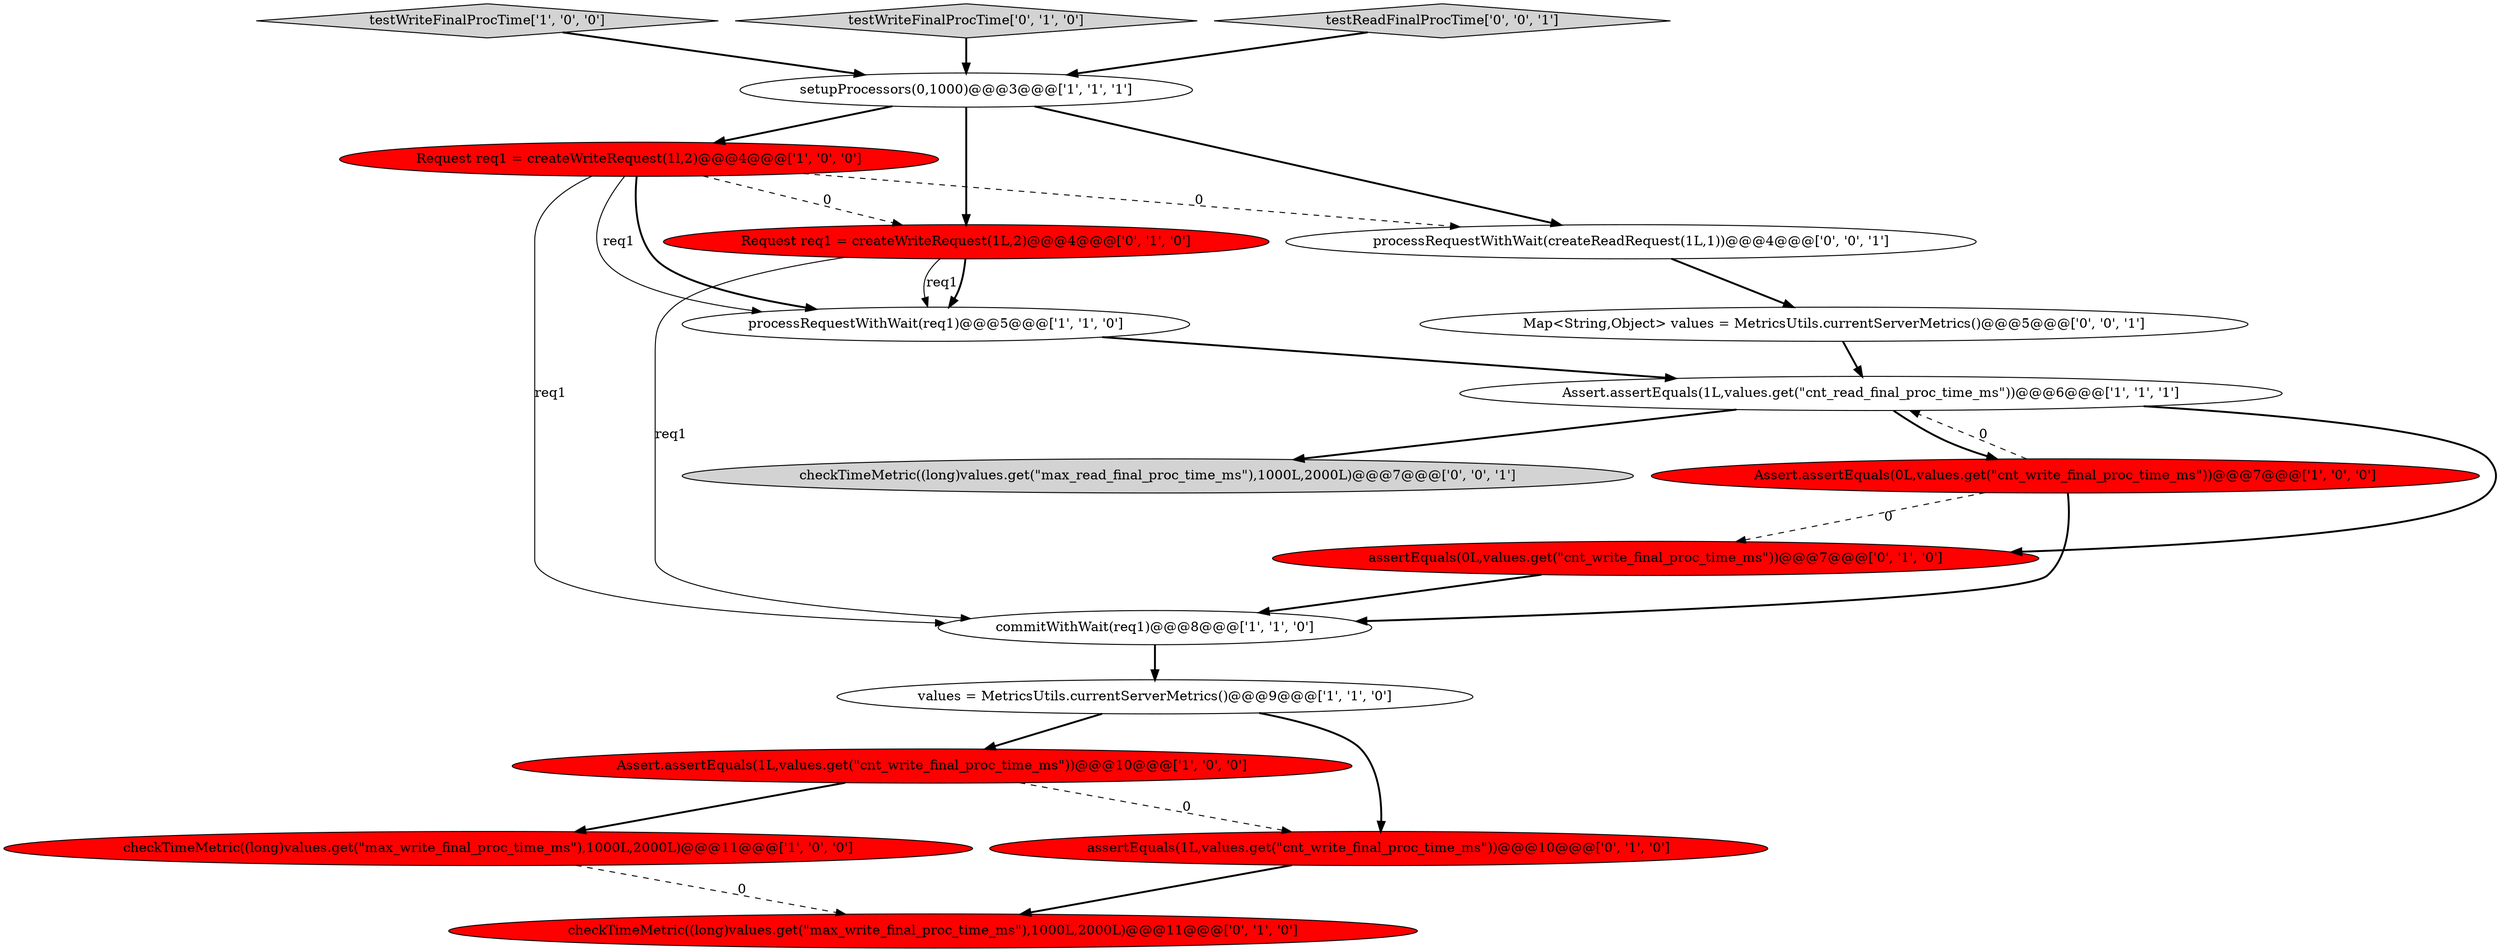 digraph {
16 [style = filled, label = "Map<String,Object> values = MetricsUtils.currentServerMetrics()@@@5@@@['0', '0', '1']", fillcolor = white, shape = ellipse image = "AAA0AAABBB3BBB"];
9 [style = filled, label = "checkTimeMetric((long)values.get(\"max_write_final_proc_time_ms\"),1000L,2000L)@@@11@@@['1', '0', '0']", fillcolor = red, shape = ellipse image = "AAA1AAABBB1BBB"];
1 [style = filled, label = "testWriteFinalProcTime['1', '0', '0']", fillcolor = lightgray, shape = diamond image = "AAA0AAABBB1BBB"];
5 [style = filled, label = "setupProcessors(0,1000)@@@3@@@['1', '1', '1']", fillcolor = white, shape = ellipse image = "AAA0AAABBB1BBB"];
10 [style = filled, label = "Request req1 = createWriteRequest(1L,2)@@@4@@@['0', '1', '0']", fillcolor = red, shape = ellipse image = "AAA1AAABBB2BBB"];
4 [style = filled, label = "processRequestWithWait(req1)@@@5@@@['1', '1', '0']", fillcolor = white, shape = ellipse image = "AAA0AAABBB1BBB"];
12 [style = filled, label = "assertEquals(0L,values.get(\"cnt_write_final_proc_time_ms\"))@@@7@@@['0', '1', '0']", fillcolor = red, shape = ellipse image = "AAA1AAABBB2BBB"];
6 [style = filled, label = "commitWithWait(req1)@@@8@@@['1', '1', '0']", fillcolor = white, shape = ellipse image = "AAA0AAABBB1BBB"];
17 [style = filled, label = "checkTimeMetric((long)values.get(\"max_read_final_proc_time_ms\"),1000L,2000L)@@@7@@@['0', '0', '1']", fillcolor = lightgray, shape = ellipse image = "AAA0AAABBB3BBB"];
3 [style = filled, label = "Assert.assertEquals(0L,values.get(\"cnt_write_final_proc_time_ms\"))@@@7@@@['1', '0', '0']", fillcolor = red, shape = ellipse image = "AAA1AAABBB1BBB"];
18 [style = filled, label = "processRequestWithWait(createReadRequest(1L,1))@@@4@@@['0', '0', '1']", fillcolor = white, shape = ellipse image = "AAA0AAABBB3BBB"];
0 [style = filled, label = "Assert.assertEquals(1L,values.get(\"cnt_read_final_proc_time_ms\"))@@@6@@@['1', '1', '1']", fillcolor = white, shape = ellipse image = "AAA0AAABBB1BBB"];
14 [style = filled, label = "checkTimeMetric((long)values.get(\"max_write_final_proc_time_ms\"),1000L,2000L)@@@11@@@['0', '1', '0']", fillcolor = red, shape = ellipse image = "AAA1AAABBB2BBB"];
11 [style = filled, label = "assertEquals(1L,values.get(\"cnt_write_final_proc_time_ms\"))@@@10@@@['0', '1', '0']", fillcolor = red, shape = ellipse image = "AAA1AAABBB2BBB"];
2 [style = filled, label = "Request req1 = createWriteRequest(1l,2)@@@4@@@['1', '0', '0']", fillcolor = red, shape = ellipse image = "AAA1AAABBB1BBB"];
13 [style = filled, label = "testWriteFinalProcTime['0', '1', '0']", fillcolor = lightgray, shape = diamond image = "AAA0AAABBB2BBB"];
15 [style = filled, label = "testReadFinalProcTime['0', '0', '1']", fillcolor = lightgray, shape = diamond image = "AAA0AAABBB3BBB"];
7 [style = filled, label = "Assert.assertEquals(1L,values.get(\"cnt_write_final_proc_time_ms\"))@@@10@@@['1', '0', '0']", fillcolor = red, shape = ellipse image = "AAA1AAABBB1BBB"];
8 [style = filled, label = "values = MetricsUtils.currentServerMetrics()@@@9@@@['1', '1', '0']", fillcolor = white, shape = ellipse image = "AAA0AAABBB1BBB"];
1->5 [style = bold, label=""];
0->3 [style = bold, label=""];
5->10 [style = bold, label=""];
16->0 [style = bold, label=""];
11->14 [style = bold, label=""];
0->17 [style = bold, label=""];
10->6 [style = solid, label="req1"];
0->12 [style = bold, label=""];
7->11 [style = dashed, label="0"];
3->6 [style = bold, label=""];
5->18 [style = bold, label=""];
12->6 [style = bold, label=""];
2->4 [style = bold, label=""];
15->5 [style = bold, label=""];
8->7 [style = bold, label=""];
4->0 [style = bold, label=""];
2->10 [style = dashed, label="0"];
7->9 [style = bold, label=""];
5->2 [style = bold, label=""];
9->14 [style = dashed, label="0"];
3->12 [style = dashed, label="0"];
10->4 [style = solid, label="req1"];
6->8 [style = bold, label=""];
2->18 [style = dashed, label="0"];
13->5 [style = bold, label=""];
10->4 [style = bold, label=""];
2->6 [style = solid, label="req1"];
2->4 [style = solid, label="req1"];
3->0 [style = dashed, label="0"];
8->11 [style = bold, label=""];
18->16 [style = bold, label=""];
}
